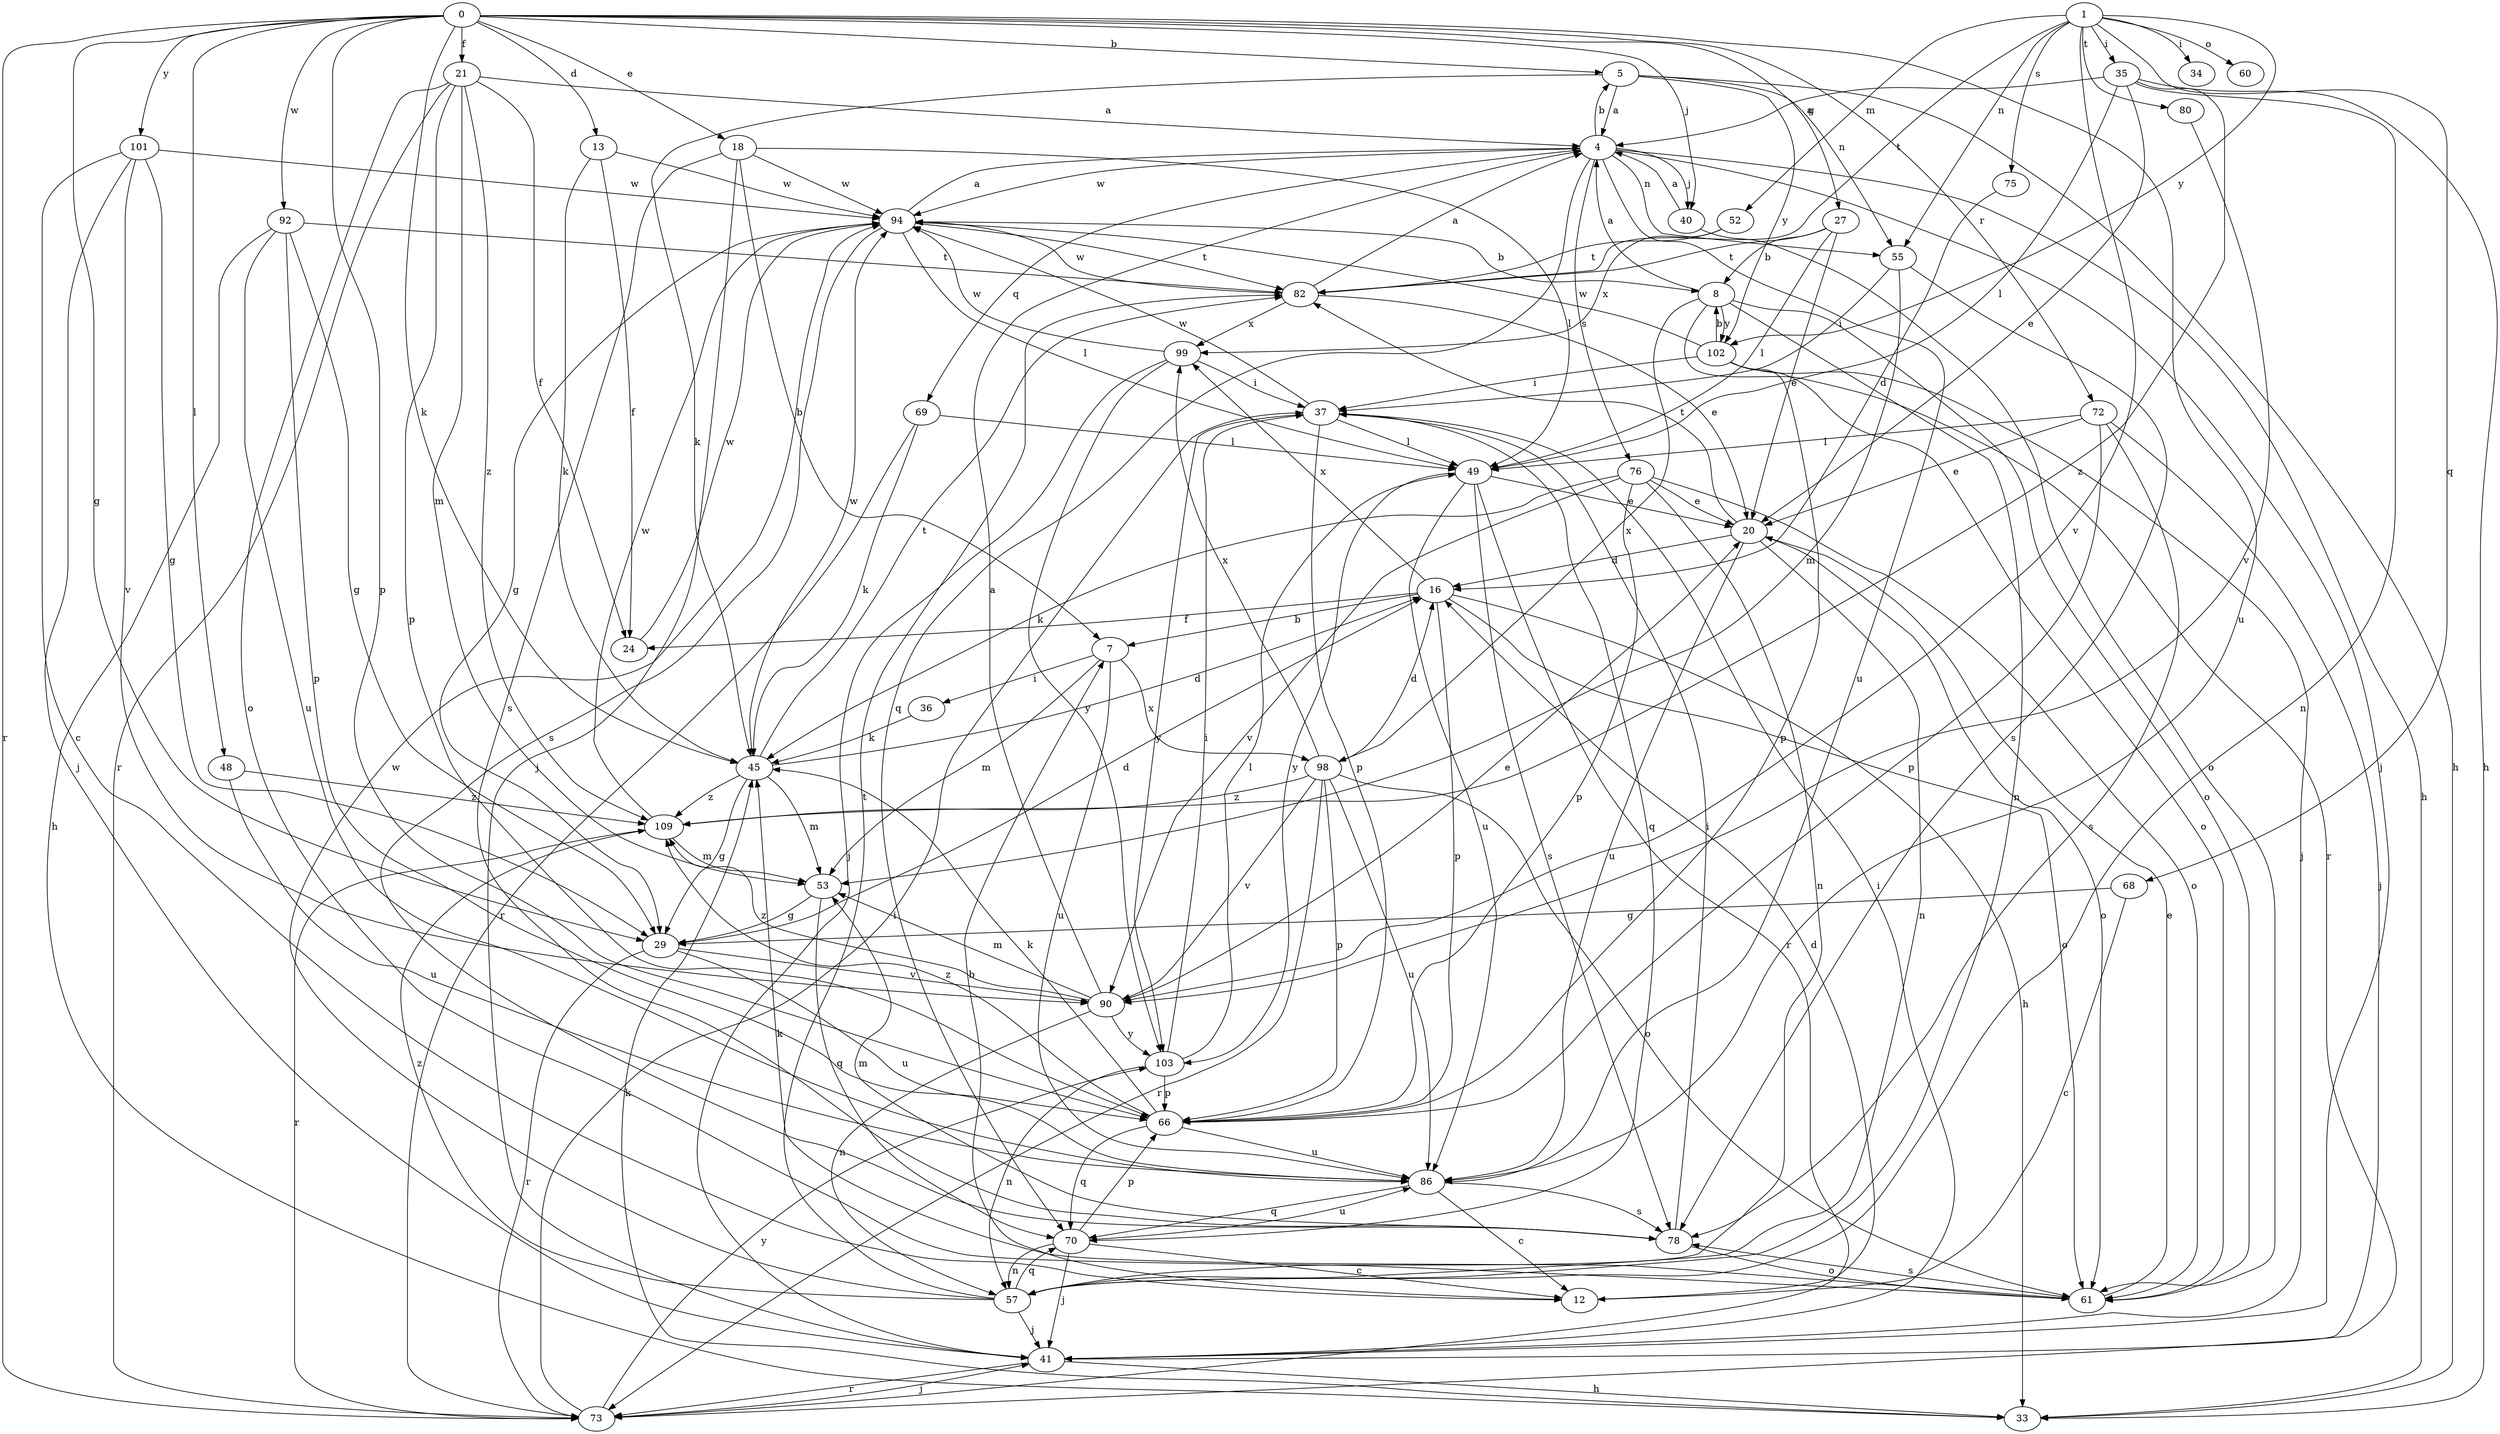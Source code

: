 strict digraph  {
0;
1;
4;
5;
7;
8;
12;
13;
16;
18;
20;
21;
24;
27;
29;
33;
34;
35;
36;
37;
40;
41;
45;
48;
49;
52;
53;
55;
57;
60;
61;
66;
68;
69;
70;
72;
73;
75;
76;
78;
80;
82;
86;
90;
92;
94;
98;
99;
101;
102;
103;
109;
0 -> 5  [label=b];
0 -> 13  [label=d];
0 -> 18  [label=e];
0 -> 21  [label=f];
0 -> 27  [label=g];
0 -> 29  [label=g];
0 -> 40  [label=j];
0 -> 45  [label=k];
0 -> 48  [label=l];
0 -> 66  [label=p];
0 -> 72  [label=r];
0 -> 73  [label=r];
0 -> 86  [label=u];
0 -> 92  [label=w];
0 -> 101  [label=y];
1 -> 34  [label=i];
1 -> 35  [label=i];
1 -> 52  [label=m];
1 -> 55  [label=n];
1 -> 60  [label=o];
1 -> 68  [label=q];
1 -> 75  [label=s];
1 -> 80  [label=t];
1 -> 82  [label=t];
1 -> 90  [label=v];
1 -> 102  [label=y];
4 -> 5  [label=b];
4 -> 33  [label=h];
4 -> 40  [label=j];
4 -> 41  [label=j];
4 -> 55  [label=n];
4 -> 69  [label=q];
4 -> 70  [label=q];
4 -> 76  [label=s];
4 -> 86  [label=u];
4 -> 94  [label=w];
5 -> 4  [label=a];
5 -> 33  [label=h];
5 -> 45  [label=k];
5 -> 55  [label=n];
5 -> 102  [label=y];
7 -> 36  [label=i];
7 -> 53  [label=m];
7 -> 86  [label=u];
7 -> 98  [label=x];
8 -> 4  [label=a];
8 -> 57  [label=n];
8 -> 61  [label=o];
8 -> 73  [label=r];
8 -> 98  [label=x];
8 -> 102  [label=y];
12 -> 7  [label=b];
12 -> 16  [label=d];
13 -> 24  [label=f];
13 -> 45  [label=k];
13 -> 94  [label=w];
16 -> 7  [label=b];
16 -> 24  [label=f];
16 -> 33  [label=h];
16 -> 61  [label=o];
16 -> 66  [label=p];
16 -> 99  [label=x];
18 -> 7  [label=b];
18 -> 41  [label=j];
18 -> 49  [label=l];
18 -> 78  [label=s];
18 -> 94  [label=w];
20 -> 16  [label=d];
20 -> 57  [label=n];
20 -> 61  [label=o];
20 -> 82  [label=t];
20 -> 86  [label=u];
21 -> 4  [label=a];
21 -> 24  [label=f];
21 -> 53  [label=m];
21 -> 61  [label=o];
21 -> 66  [label=p];
21 -> 73  [label=r];
21 -> 109  [label=z];
24 -> 94  [label=w];
27 -> 8  [label=b];
27 -> 20  [label=e];
27 -> 49  [label=l];
27 -> 82  [label=t];
29 -> 16  [label=d];
29 -> 73  [label=r];
29 -> 86  [label=u];
29 -> 90  [label=v];
33 -> 45  [label=k];
35 -> 4  [label=a];
35 -> 20  [label=e];
35 -> 33  [label=h];
35 -> 49  [label=l];
35 -> 57  [label=n];
35 -> 109  [label=z];
36 -> 45  [label=k];
37 -> 49  [label=l];
37 -> 66  [label=p];
37 -> 70  [label=q];
37 -> 94  [label=w];
37 -> 103  [label=y];
40 -> 4  [label=a];
40 -> 61  [label=o];
41 -> 33  [label=h];
41 -> 37  [label=i];
41 -> 73  [label=r];
45 -> 16  [label=d];
45 -> 29  [label=g];
45 -> 53  [label=m];
45 -> 82  [label=t];
45 -> 94  [label=w];
45 -> 109  [label=z];
48 -> 86  [label=u];
48 -> 109  [label=z];
49 -> 20  [label=e];
49 -> 73  [label=r];
49 -> 78  [label=s];
49 -> 86  [label=u];
49 -> 103  [label=y];
52 -> 82  [label=t];
52 -> 99  [label=x];
53 -> 29  [label=g];
53 -> 70  [label=q];
55 -> 37  [label=i];
55 -> 53  [label=m];
55 -> 78  [label=s];
57 -> 41  [label=j];
57 -> 70  [label=q];
57 -> 82  [label=t];
57 -> 94  [label=w];
57 -> 109  [label=z];
61 -> 20  [label=e];
61 -> 45  [label=k];
61 -> 78  [label=s];
66 -> 45  [label=k];
66 -> 70  [label=q];
66 -> 86  [label=u];
66 -> 109  [label=z];
68 -> 12  [label=c];
68 -> 29  [label=g];
69 -> 45  [label=k];
69 -> 49  [label=l];
69 -> 73  [label=r];
70 -> 12  [label=c];
70 -> 41  [label=j];
70 -> 57  [label=n];
70 -> 66  [label=p];
70 -> 86  [label=u];
72 -> 20  [label=e];
72 -> 41  [label=j];
72 -> 49  [label=l];
72 -> 66  [label=p];
72 -> 78  [label=s];
73 -> 37  [label=i];
73 -> 41  [label=j];
73 -> 103  [label=y];
75 -> 16  [label=d];
76 -> 20  [label=e];
76 -> 45  [label=k];
76 -> 57  [label=n];
76 -> 61  [label=o];
76 -> 66  [label=p];
76 -> 90  [label=v];
78 -> 37  [label=i];
78 -> 53  [label=m];
78 -> 61  [label=o];
80 -> 90  [label=v];
82 -> 4  [label=a];
82 -> 20  [label=e];
82 -> 94  [label=w];
82 -> 99  [label=x];
86 -> 12  [label=c];
86 -> 70  [label=q];
86 -> 78  [label=s];
90 -> 4  [label=a];
90 -> 20  [label=e];
90 -> 53  [label=m];
90 -> 57  [label=n];
90 -> 103  [label=y];
90 -> 109  [label=z];
92 -> 29  [label=g];
92 -> 33  [label=h];
92 -> 66  [label=p];
92 -> 82  [label=t];
92 -> 86  [label=u];
94 -> 4  [label=a];
94 -> 8  [label=b];
94 -> 29  [label=g];
94 -> 49  [label=l];
94 -> 78  [label=s];
94 -> 82  [label=t];
98 -> 16  [label=d];
98 -> 61  [label=o];
98 -> 66  [label=p];
98 -> 73  [label=r];
98 -> 86  [label=u];
98 -> 90  [label=v];
98 -> 99  [label=x];
98 -> 109  [label=z];
99 -> 37  [label=i];
99 -> 41  [label=j];
99 -> 94  [label=w];
99 -> 103  [label=y];
101 -> 12  [label=c];
101 -> 29  [label=g];
101 -> 41  [label=j];
101 -> 90  [label=v];
101 -> 94  [label=w];
102 -> 8  [label=b];
102 -> 37  [label=i];
102 -> 41  [label=j];
102 -> 61  [label=o];
102 -> 66  [label=p];
102 -> 94  [label=w];
103 -> 37  [label=i];
103 -> 49  [label=l];
103 -> 57  [label=n];
103 -> 66  [label=p];
109 -> 53  [label=m];
109 -> 73  [label=r];
109 -> 94  [label=w];
}
